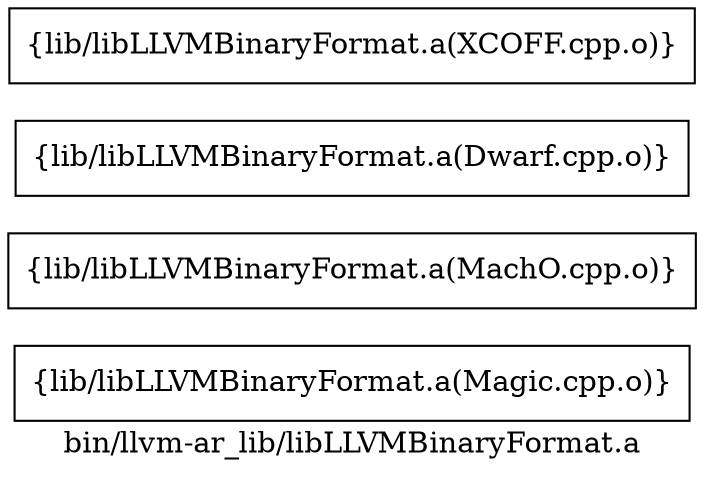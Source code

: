 digraph "bin/llvm-ar_lib/libLLVMBinaryFormat.a" {
	label="bin/llvm-ar_lib/libLLVMBinaryFormat.a";
	rankdir=LR;

	Node0x559ae42f2dc8 [shape=record,shape=box,group=0,label="{lib/libLLVMBinaryFormat.a(Magic.cpp.o)}"];
	Node0x559ae42f3458 [shape=record,shape=box,group=0,label="{lib/libLLVMBinaryFormat.a(MachO.cpp.o)}"];
	Node0x559ae42f31d8 [shape=record,shape=box,group=0,label="{lib/libLLVMBinaryFormat.a(Dwarf.cpp.o)}"];
	Node0x559ae42f1798 [shape=record,shape=box,group=0,label="{lib/libLLVMBinaryFormat.a(XCOFF.cpp.o)}"];
}
